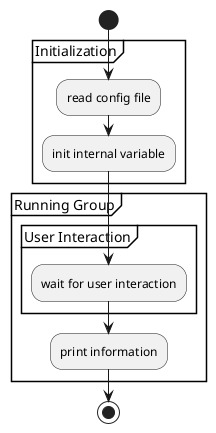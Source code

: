 @startuml
start
group Initialization
    :read config file;
    :init internal variable;
end group
group Running Group
    group User Interaction
        :wait for user interaction;
    end group    
    :print information;
end group
stop
@enduml